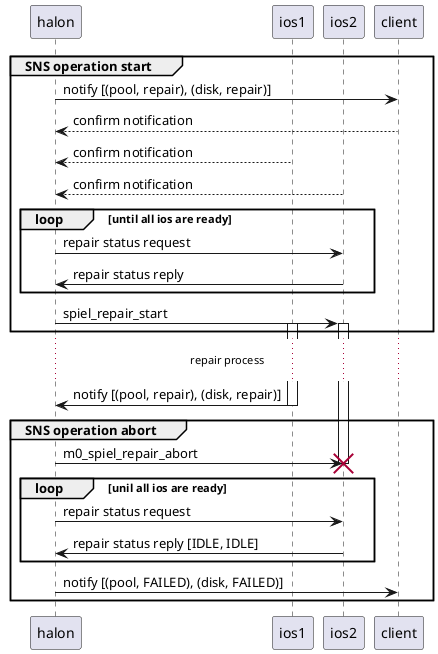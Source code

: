 @startuml
participant halon
participant ios1
participant ios2
participant client

group SNS operation start
  halon -> client: notify [(pool, repair), (disk, repair)]
  client --> halon: confirm notification
  ios1   --> halon: confirm notification
  ios2   --> halon: confirm notification
  
  loop until all ios are ready
    halon -> ios2: repair status request
    ios2 -> halon: repair status reply
  end
  
  halon -> ios2: spiel_repair_start
  activate ios1
  activate ios2
end
... repair process ...
ios1 -> halon: notify [(pool, repair), (disk, repair)]
deactivate ios1
group SNS operation abort
  halon -> ios2: m0_spiel_repair_abort
  destroy ios2
  loop unil all ios are ready
    halon -> ios2: repair status request
    ios2 -> halon: repair status reply [IDLE, IDLE]
  end
  halon -> client: notify [(pool, FAILED), (disk, FAILED)]
end

@enduml

